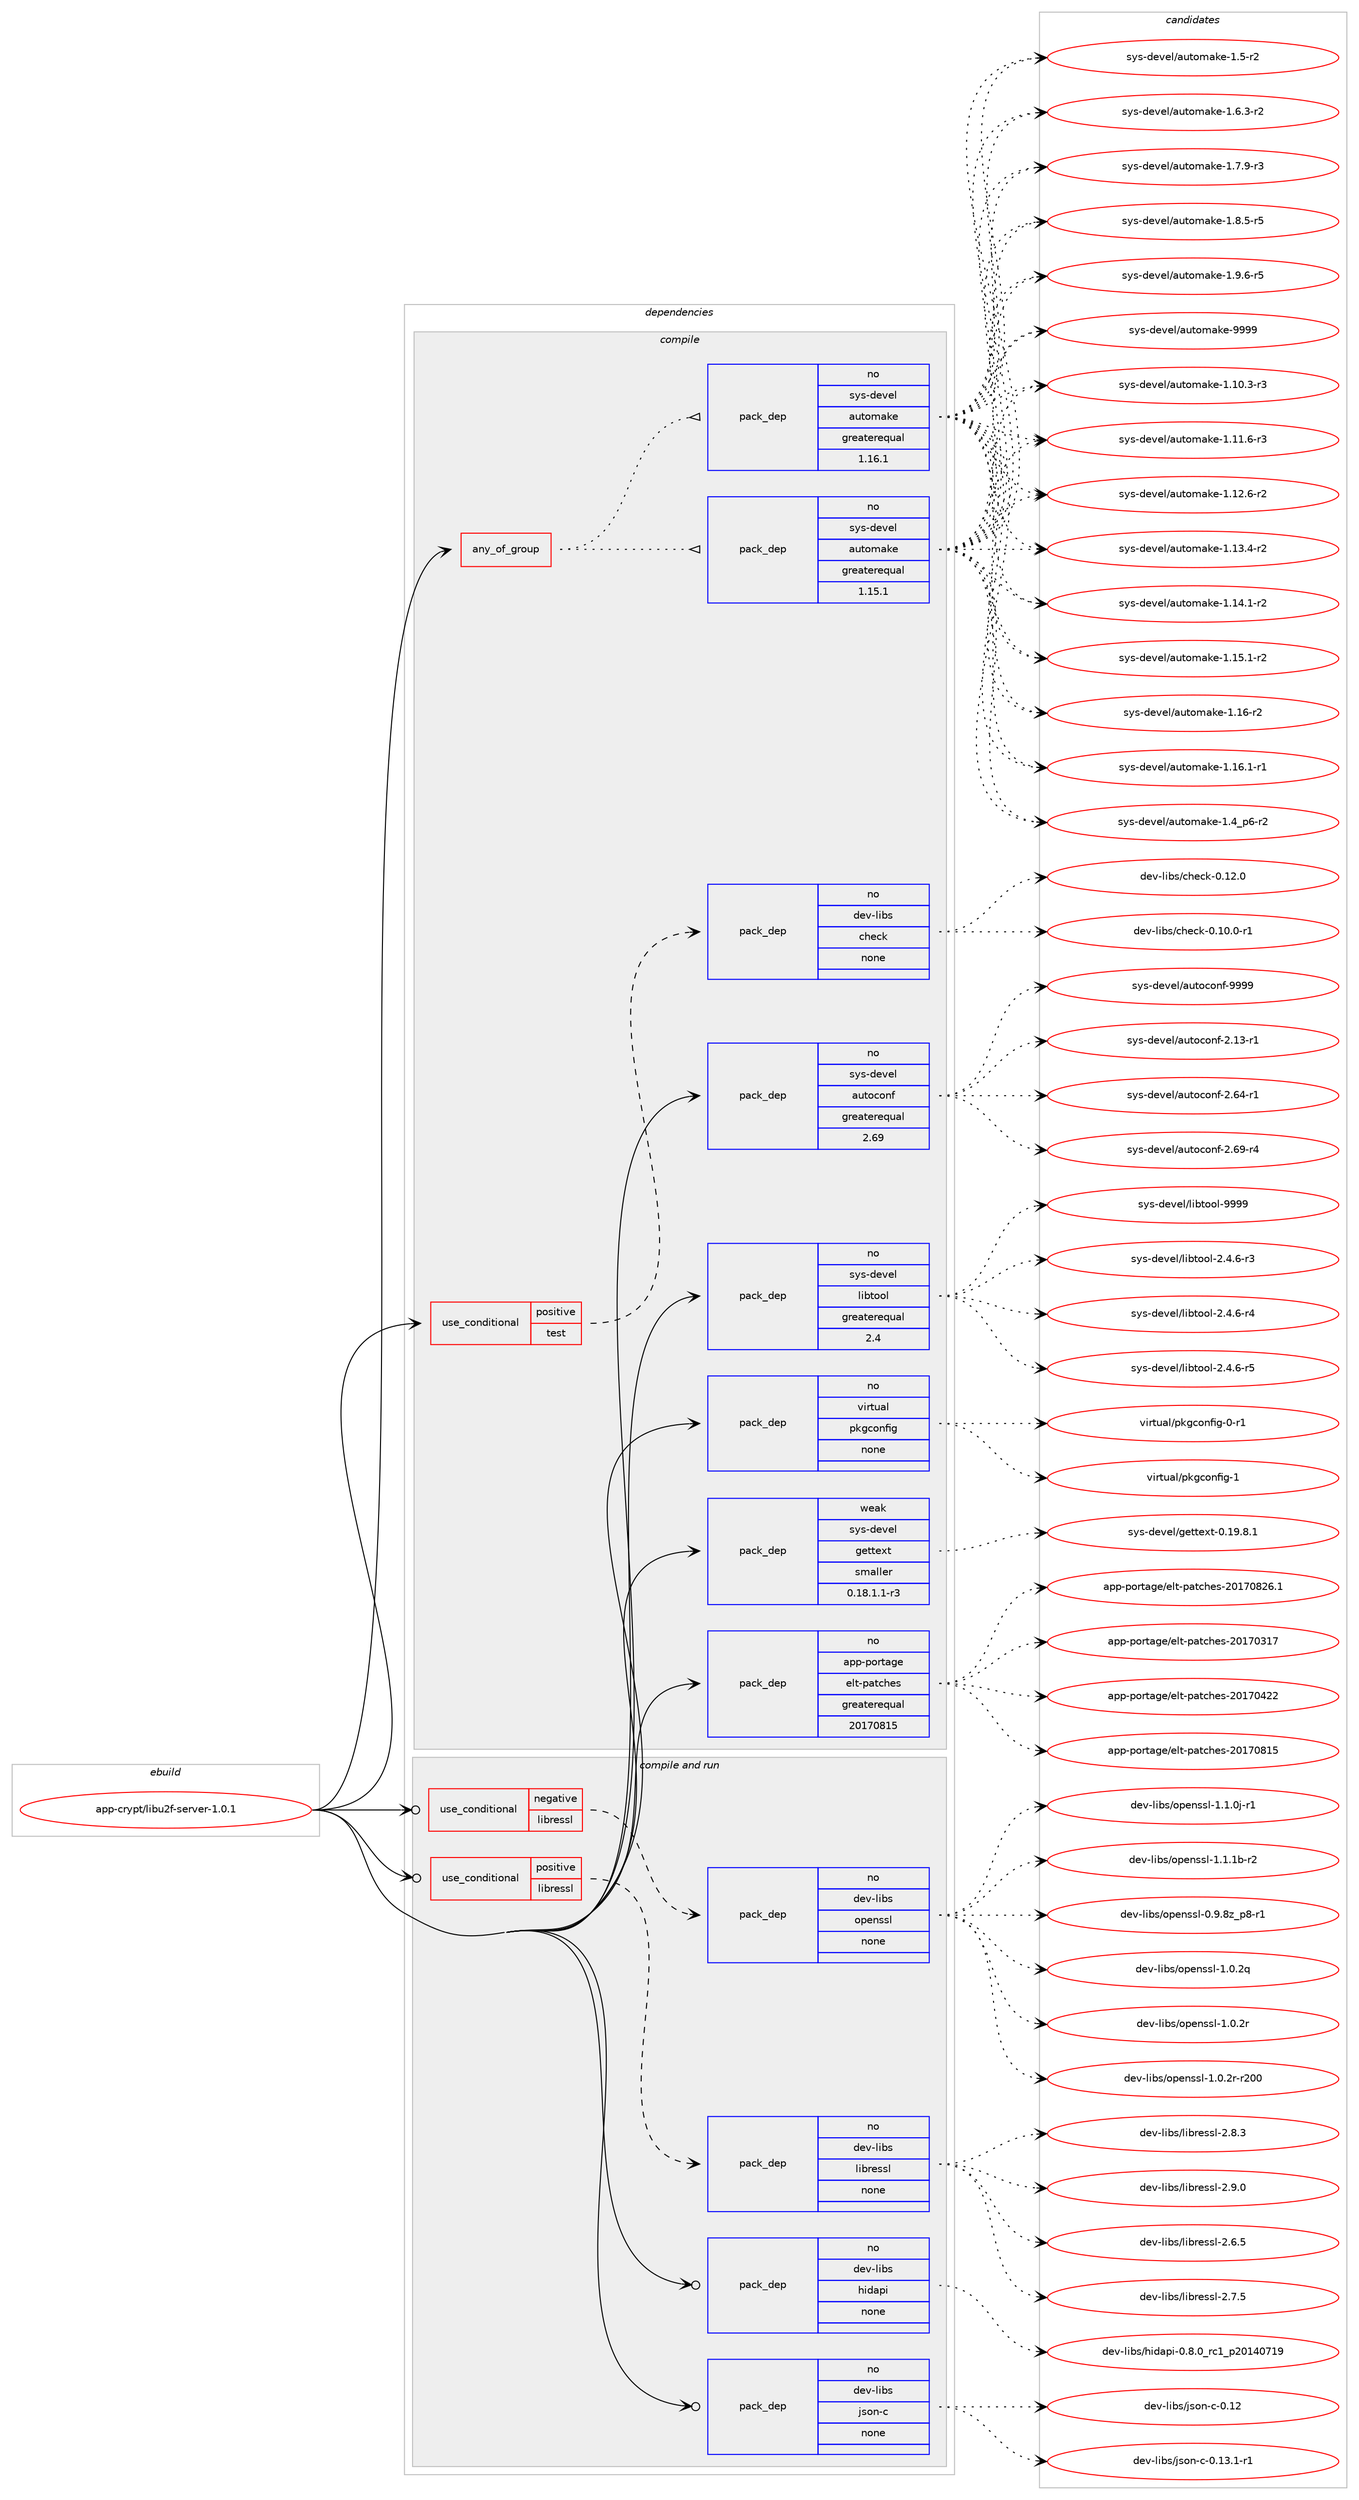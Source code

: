 digraph prolog {

# *************
# Graph options
# *************

newrank=true;
concentrate=true;
compound=true;
graph [rankdir=LR,fontname=Helvetica,fontsize=10,ranksep=1.5];#, ranksep=2.5, nodesep=0.2];
edge  [arrowhead=vee];
node  [fontname=Helvetica,fontsize=10];

# **********
# The ebuild
# **********

subgraph cluster_leftcol {
color=gray;
rank=same;
label=<<i>ebuild</i>>;
id [label="app-crypt/libu2f-server-1.0.1", color=red, width=4, href="../app-crypt/libu2f-server-1.0.1.svg"];
}

# ****************
# The dependencies
# ****************

subgraph cluster_midcol {
color=gray;
label=<<i>dependencies</i>>;
subgraph cluster_compile {
fillcolor="#eeeeee";
style=filled;
label=<<i>compile</i>>;
subgraph any19302 {
dependency1276183 [label=<<TABLE BORDER="0" CELLBORDER="1" CELLSPACING="0" CELLPADDING="4"><TR><TD CELLPADDING="10">any_of_group</TD></TR></TABLE>>, shape=none, color=red];subgraph pack908559 {
dependency1276184 [label=<<TABLE BORDER="0" CELLBORDER="1" CELLSPACING="0" CELLPADDING="4" WIDTH="220"><TR><TD ROWSPAN="6" CELLPADDING="30">pack_dep</TD></TR><TR><TD WIDTH="110">no</TD></TR><TR><TD>sys-devel</TD></TR><TR><TD>automake</TD></TR><TR><TD>greaterequal</TD></TR><TR><TD>1.16.1</TD></TR></TABLE>>, shape=none, color=blue];
}
dependency1276183:e -> dependency1276184:w [weight=20,style="dotted",arrowhead="oinv"];
subgraph pack908560 {
dependency1276185 [label=<<TABLE BORDER="0" CELLBORDER="1" CELLSPACING="0" CELLPADDING="4" WIDTH="220"><TR><TD ROWSPAN="6" CELLPADDING="30">pack_dep</TD></TR><TR><TD WIDTH="110">no</TD></TR><TR><TD>sys-devel</TD></TR><TR><TD>automake</TD></TR><TR><TD>greaterequal</TD></TR><TR><TD>1.15.1</TD></TR></TABLE>>, shape=none, color=blue];
}
dependency1276183:e -> dependency1276185:w [weight=20,style="dotted",arrowhead="oinv"];
}
id:e -> dependency1276183:w [weight=20,style="solid",arrowhead="vee"];
subgraph cond347795 {
dependency1276186 [label=<<TABLE BORDER="0" CELLBORDER="1" CELLSPACING="0" CELLPADDING="4"><TR><TD ROWSPAN="3" CELLPADDING="10">use_conditional</TD></TR><TR><TD>positive</TD></TR><TR><TD>test</TD></TR></TABLE>>, shape=none, color=red];
subgraph pack908561 {
dependency1276187 [label=<<TABLE BORDER="0" CELLBORDER="1" CELLSPACING="0" CELLPADDING="4" WIDTH="220"><TR><TD ROWSPAN="6" CELLPADDING="30">pack_dep</TD></TR><TR><TD WIDTH="110">no</TD></TR><TR><TD>dev-libs</TD></TR><TR><TD>check</TD></TR><TR><TD>none</TD></TR><TR><TD></TD></TR></TABLE>>, shape=none, color=blue];
}
dependency1276186:e -> dependency1276187:w [weight=20,style="dashed",arrowhead="vee"];
}
id:e -> dependency1276186:w [weight=20,style="solid",arrowhead="vee"];
subgraph pack908562 {
dependency1276188 [label=<<TABLE BORDER="0" CELLBORDER="1" CELLSPACING="0" CELLPADDING="4" WIDTH="220"><TR><TD ROWSPAN="6" CELLPADDING="30">pack_dep</TD></TR><TR><TD WIDTH="110">no</TD></TR><TR><TD>app-portage</TD></TR><TR><TD>elt-patches</TD></TR><TR><TD>greaterequal</TD></TR><TR><TD>20170815</TD></TR></TABLE>>, shape=none, color=blue];
}
id:e -> dependency1276188:w [weight=20,style="solid",arrowhead="vee"];
subgraph pack908563 {
dependency1276189 [label=<<TABLE BORDER="0" CELLBORDER="1" CELLSPACING="0" CELLPADDING="4" WIDTH="220"><TR><TD ROWSPAN="6" CELLPADDING="30">pack_dep</TD></TR><TR><TD WIDTH="110">no</TD></TR><TR><TD>sys-devel</TD></TR><TR><TD>autoconf</TD></TR><TR><TD>greaterequal</TD></TR><TR><TD>2.69</TD></TR></TABLE>>, shape=none, color=blue];
}
id:e -> dependency1276189:w [weight=20,style="solid",arrowhead="vee"];
subgraph pack908564 {
dependency1276190 [label=<<TABLE BORDER="0" CELLBORDER="1" CELLSPACING="0" CELLPADDING="4" WIDTH="220"><TR><TD ROWSPAN="6" CELLPADDING="30">pack_dep</TD></TR><TR><TD WIDTH="110">no</TD></TR><TR><TD>sys-devel</TD></TR><TR><TD>libtool</TD></TR><TR><TD>greaterequal</TD></TR><TR><TD>2.4</TD></TR></TABLE>>, shape=none, color=blue];
}
id:e -> dependency1276190:w [weight=20,style="solid",arrowhead="vee"];
subgraph pack908565 {
dependency1276191 [label=<<TABLE BORDER="0" CELLBORDER="1" CELLSPACING="0" CELLPADDING="4" WIDTH="220"><TR><TD ROWSPAN="6" CELLPADDING="30">pack_dep</TD></TR><TR><TD WIDTH="110">no</TD></TR><TR><TD>virtual</TD></TR><TR><TD>pkgconfig</TD></TR><TR><TD>none</TD></TR><TR><TD></TD></TR></TABLE>>, shape=none, color=blue];
}
id:e -> dependency1276191:w [weight=20,style="solid",arrowhead="vee"];
subgraph pack908566 {
dependency1276192 [label=<<TABLE BORDER="0" CELLBORDER="1" CELLSPACING="0" CELLPADDING="4" WIDTH="220"><TR><TD ROWSPAN="6" CELLPADDING="30">pack_dep</TD></TR><TR><TD WIDTH="110">weak</TD></TR><TR><TD>sys-devel</TD></TR><TR><TD>gettext</TD></TR><TR><TD>smaller</TD></TR><TR><TD>0.18.1.1-r3</TD></TR></TABLE>>, shape=none, color=blue];
}
id:e -> dependency1276192:w [weight=20,style="solid",arrowhead="vee"];
}
subgraph cluster_compileandrun {
fillcolor="#eeeeee";
style=filled;
label=<<i>compile and run</i>>;
subgraph cond347796 {
dependency1276193 [label=<<TABLE BORDER="0" CELLBORDER="1" CELLSPACING="0" CELLPADDING="4"><TR><TD ROWSPAN="3" CELLPADDING="10">use_conditional</TD></TR><TR><TD>negative</TD></TR><TR><TD>libressl</TD></TR></TABLE>>, shape=none, color=red];
subgraph pack908567 {
dependency1276194 [label=<<TABLE BORDER="0" CELLBORDER="1" CELLSPACING="0" CELLPADDING="4" WIDTH="220"><TR><TD ROWSPAN="6" CELLPADDING="30">pack_dep</TD></TR><TR><TD WIDTH="110">no</TD></TR><TR><TD>dev-libs</TD></TR><TR><TD>openssl</TD></TR><TR><TD>none</TD></TR><TR><TD></TD></TR></TABLE>>, shape=none, color=blue];
}
dependency1276193:e -> dependency1276194:w [weight=20,style="dashed",arrowhead="vee"];
}
id:e -> dependency1276193:w [weight=20,style="solid",arrowhead="odotvee"];
subgraph cond347797 {
dependency1276195 [label=<<TABLE BORDER="0" CELLBORDER="1" CELLSPACING="0" CELLPADDING="4"><TR><TD ROWSPAN="3" CELLPADDING="10">use_conditional</TD></TR><TR><TD>positive</TD></TR><TR><TD>libressl</TD></TR></TABLE>>, shape=none, color=red];
subgraph pack908568 {
dependency1276196 [label=<<TABLE BORDER="0" CELLBORDER="1" CELLSPACING="0" CELLPADDING="4" WIDTH="220"><TR><TD ROWSPAN="6" CELLPADDING="30">pack_dep</TD></TR><TR><TD WIDTH="110">no</TD></TR><TR><TD>dev-libs</TD></TR><TR><TD>libressl</TD></TR><TR><TD>none</TD></TR><TR><TD></TD></TR></TABLE>>, shape=none, color=blue];
}
dependency1276195:e -> dependency1276196:w [weight=20,style="dashed",arrowhead="vee"];
}
id:e -> dependency1276195:w [weight=20,style="solid",arrowhead="odotvee"];
subgraph pack908569 {
dependency1276197 [label=<<TABLE BORDER="0" CELLBORDER="1" CELLSPACING="0" CELLPADDING="4" WIDTH="220"><TR><TD ROWSPAN="6" CELLPADDING="30">pack_dep</TD></TR><TR><TD WIDTH="110">no</TD></TR><TR><TD>dev-libs</TD></TR><TR><TD>hidapi</TD></TR><TR><TD>none</TD></TR><TR><TD></TD></TR></TABLE>>, shape=none, color=blue];
}
id:e -> dependency1276197:w [weight=20,style="solid",arrowhead="odotvee"];
subgraph pack908570 {
dependency1276198 [label=<<TABLE BORDER="0" CELLBORDER="1" CELLSPACING="0" CELLPADDING="4" WIDTH="220"><TR><TD ROWSPAN="6" CELLPADDING="30">pack_dep</TD></TR><TR><TD WIDTH="110">no</TD></TR><TR><TD>dev-libs</TD></TR><TR><TD>json-c</TD></TR><TR><TD>none</TD></TR><TR><TD></TD></TR></TABLE>>, shape=none, color=blue];
}
id:e -> dependency1276198:w [weight=20,style="solid",arrowhead="odotvee"];
}
subgraph cluster_run {
fillcolor="#eeeeee";
style=filled;
label=<<i>run</i>>;
}
}

# **************
# The candidates
# **************

subgraph cluster_choices {
rank=same;
color=gray;
label=<<i>candidates</i>>;

subgraph choice908559 {
color=black;
nodesep=1;
choice11512111545100101118101108479711711611110997107101454946494846514511451 [label="sys-devel/automake-1.10.3-r3", color=red, width=4,href="../sys-devel/automake-1.10.3-r3.svg"];
choice11512111545100101118101108479711711611110997107101454946494946544511451 [label="sys-devel/automake-1.11.6-r3", color=red, width=4,href="../sys-devel/automake-1.11.6-r3.svg"];
choice11512111545100101118101108479711711611110997107101454946495046544511450 [label="sys-devel/automake-1.12.6-r2", color=red, width=4,href="../sys-devel/automake-1.12.6-r2.svg"];
choice11512111545100101118101108479711711611110997107101454946495146524511450 [label="sys-devel/automake-1.13.4-r2", color=red, width=4,href="../sys-devel/automake-1.13.4-r2.svg"];
choice11512111545100101118101108479711711611110997107101454946495246494511450 [label="sys-devel/automake-1.14.1-r2", color=red, width=4,href="../sys-devel/automake-1.14.1-r2.svg"];
choice11512111545100101118101108479711711611110997107101454946495346494511450 [label="sys-devel/automake-1.15.1-r2", color=red, width=4,href="../sys-devel/automake-1.15.1-r2.svg"];
choice1151211154510010111810110847971171161111099710710145494649544511450 [label="sys-devel/automake-1.16-r2", color=red, width=4,href="../sys-devel/automake-1.16-r2.svg"];
choice11512111545100101118101108479711711611110997107101454946495446494511449 [label="sys-devel/automake-1.16.1-r1", color=red, width=4,href="../sys-devel/automake-1.16.1-r1.svg"];
choice115121115451001011181011084797117116111109971071014549465295112544511450 [label="sys-devel/automake-1.4_p6-r2", color=red, width=4,href="../sys-devel/automake-1.4_p6-r2.svg"];
choice11512111545100101118101108479711711611110997107101454946534511450 [label="sys-devel/automake-1.5-r2", color=red, width=4,href="../sys-devel/automake-1.5-r2.svg"];
choice115121115451001011181011084797117116111109971071014549465446514511450 [label="sys-devel/automake-1.6.3-r2", color=red, width=4,href="../sys-devel/automake-1.6.3-r2.svg"];
choice115121115451001011181011084797117116111109971071014549465546574511451 [label="sys-devel/automake-1.7.9-r3", color=red, width=4,href="../sys-devel/automake-1.7.9-r3.svg"];
choice115121115451001011181011084797117116111109971071014549465646534511453 [label="sys-devel/automake-1.8.5-r5", color=red, width=4,href="../sys-devel/automake-1.8.5-r5.svg"];
choice115121115451001011181011084797117116111109971071014549465746544511453 [label="sys-devel/automake-1.9.6-r5", color=red, width=4,href="../sys-devel/automake-1.9.6-r5.svg"];
choice115121115451001011181011084797117116111109971071014557575757 [label="sys-devel/automake-9999", color=red, width=4,href="../sys-devel/automake-9999.svg"];
dependency1276184:e -> choice11512111545100101118101108479711711611110997107101454946494846514511451:w [style=dotted,weight="100"];
dependency1276184:e -> choice11512111545100101118101108479711711611110997107101454946494946544511451:w [style=dotted,weight="100"];
dependency1276184:e -> choice11512111545100101118101108479711711611110997107101454946495046544511450:w [style=dotted,weight="100"];
dependency1276184:e -> choice11512111545100101118101108479711711611110997107101454946495146524511450:w [style=dotted,weight="100"];
dependency1276184:e -> choice11512111545100101118101108479711711611110997107101454946495246494511450:w [style=dotted,weight="100"];
dependency1276184:e -> choice11512111545100101118101108479711711611110997107101454946495346494511450:w [style=dotted,weight="100"];
dependency1276184:e -> choice1151211154510010111810110847971171161111099710710145494649544511450:w [style=dotted,weight="100"];
dependency1276184:e -> choice11512111545100101118101108479711711611110997107101454946495446494511449:w [style=dotted,weight="100"];
dependency1276184:e -> choice115121115451001011181011084797117116111109971071014549465295112544511450:w [style=dotted,weight="100"];
dependency1276184:e -> choice11512111545100101118101108479711711611110997107101454946534511450:w [style=dotted,weight="100"];
dependency1276184:e -> choice115121115451001011181011084797117116111109971071014549465446514511450:w [style=dotted,weight="100"];
dependency1276184:e -> choice115121115451001011181011084797117116111109971071014549465546574511451:w [style=dotted,weight="100"];
dependency1276184:e -> choice115121115451001011181011084797117116111109971071014549465646534511453:w [style=dotted,weight="100"];
dependency1276184:e -> choice115121115451001011181011084797117116111109971071014549465746544511453:w [style=dotted,weight="100"];
dependency1276184:e -> choice115121115451001011181011084797117116111109971071014557575757:w [style=dotted,weight="100"];
}
subgraph choice908560 {
color=black;
nodesep=1;
choice11512111545100101118101108479711711611110997107101454946494846514511451 [label="sys-devel/automake-1.10.3-r3", color=red, width=4,href="../sys-devel/automake-1.10.3-r3.svg"];
choice11512111545100101118101108479711711611110997107101454946494946544511451 [label="sys-devel/automake-1.11.6-r3", color=red, width=4,href="../sys-devel/automake-1.11.6-r3.svg"];
choice11512111545100101118101108479711711611110997107101454946495046544511450 [label="sys-devel/automake-1.12.6-r2", color=red, width=4,href="../sys-devel/automake-1.12.6-r2.svg"];
choice11512111545100101118101108479711711611110997107101454946495146524511450 [label="sys-devel/automake-1.13.4-r2", color=red, width=4,href="../sys-devel/automake-1.13.4-r2.svg"];
choice11512111545100101118101108479711711611110997107101454946495246494511450 [label="sys-devel/automake-1.14.1-r2", color=red, width=4,href="../sys-devel/automake-1.14.1-r2.svg"];
choice11512111545100101118101108479711711611110997107101454946495346494511450 [label="sys-devel/automake-1.15.1-r2", color=red, width=4,href="../sys-devel/automake-1.15.1-r2.svg"];
choice1151211154510010111810110847971171161111099710710145494649544511450 [label="sys-devel/automake-1.16-r2", color=red, width=4,href="../sys-devel/automake-1.16-r2.svg"];
choice11512111545100101118101108479711711611110997107101454946495446494511449 [label="sys-devel/automake-1.16.1-r1", color=red, width=4,href="../sys-devel/automake-1.16.1-r1.svg"];
choice115121115451001011181011084797117116111109971071014549465295112544511450 [label="sys-devel/automake-1.4_p6-r2", color=red, width=4,href="../sys-devel/automake-1.4_p6-r2.svg"];
choice11512111545100101118101108479711711611110997107101454946534511450 [label="sys-devel/automake-1.5-r2", color=red, width=4,href="../sys-devel/automake-1.5-r2.svg"];
choice115121115451001011181011084797117116111109971071014549465446514511450 [label="sys-devel/automake-1.6.3-r2", color=red, width=4,href="../sys-devel/automake-1.6.3-r2.svg"];
choice115121115451001011181011084797117116111109971071014549465546574511451 [label="sys-devel/automake-1.7.9-r3", color=red, width=4,href="../sys-devel/automake-1.7.9-r3.svg"];
choice115121115451001011181011084797117116111109971071014549465646534511453 [label="sys-devel/automake-1.8.5-r5", color=red, width=4,href="../sys-devel/automake-1.8.5-r5.svg"];
choice115121115451001011181011084797117116111109971071014549465746544511453 [label="sys-devel/automake-1.9.6-r5", color=red, width=4,href="../sys-devel/automake-1.9.6-r5.svg"];
choice115121115451001011181011084797117116111109971071014557575757 [label="sys-devel/automake-9999", color=red, width=4,href="../sys-devel/automake-9999.svg"];
dependency1276185:e -> choice11512111545100101118101108479711711611110997107101454946494846514511451:w [style=dotted,weight="100"];
dependency1276185:e -> choice11512111545100101118101108479711711611110997107101454946494946544511451:w [style=dotted,weight="100"];
dependency1276185:e -> choice11512111545100101118101108479711711611110997107101454946495046544511450:w [style=dotted,weight="100"];
dependency1276185:e -> choice11512111545100101118101108479711711611110997107101454946495146524511450:w [style=dotted,weight="100"];
dependency1276185:e -> choice11512111545100101118101108479711711611110997107101454946495246494511450:w [style=dotted,weight="100"];
dependency1276185:e -> choice11512111545100101118101108479711711611110997107101454946495346494511450:w [style=dotted,weight="100"];
dependency1276185:e -> choice1151211154510010111810110847971171161111099710710145494649544511450:w [style=dotted,weight="100"];
dependency1276185:e -> choice11512111545100101118101108479711711611110997107101454946495446494511449:w [style=dotted,weight="100"];
dependency1276185:e -> choice115121115451001011181011084797117116111109971071014549465295112544511450:w [style=dotted,weight="100"];
dependency1276185:e -> choice11512111545100101118101108479711711611110997107101454946534511450:w [style=dotted,weight="100"];
dependency1276185:e -> choice115121115451001011181011084797117116111109971071014549465446514511450:w [style=dotted,weight="100"];
dependency1276185:e -> choice115121115451001011181011084797117116111109971071014549465546574511451:w [style=dotted,weight="100"];
dependency1276185:e -> choice115121115451001011181011084797117116111109971071014549465646534511453:w [style=dotted,weight="100"];
dependency1276185:e -> choice115121115451001011181011084797117116111109971071014549465746544511453:w [style=dotted,weight="100"];
dependency1276185:e -> choice115121115451001011181011084797117116111109971071014557575757:w [style=dotted,weight="100"];
}
subgraph choice908561 {
color=black;
nodesep=1;
choice1001011184510810598115479910410199107454846494846484511449 [label="dev-libs/check-0.10.0-r1", color=red, width=4,href="../dev-libs/check-0.10.0-r1.svg"];
choice100101118451081059811547991041019910745484649504648 [label="dev-libs/check-0.12.0", color=red, width=4,href="../dev-libs/check-0.12.0.svg"];
dependency1276187:e -> choice1001011184510810598115479910410199107454846494846484511449:w [style=dotted,weight="100"];
dependency1276187:e -> choice100101118451081059811547991041019910745484649504648:w [style=dotted,weight="100"];
}
subgraph choice908562 {
color=black;
nodesep=1;
choice97112112451121111141169710310147101108116451129711699104101115455048495548514955 [label="app-portage/elt-patches-20170317", color=red, width=4,href="../app-portage/elt-patches-20170317.svg"];
choice97112112451121111141169710310147101108116451129711699104101115455048495548525050 [label="app-portage/elt-patches-20170422", color=red, width=4,href="../app-portage/elt-patches-20170422.svg"];
choice97112112451121111141169710310147101108116451129711699104101115455048495548564953 [label="app-portage/elt-patches-20170815", color=red, width=4,href="../app-portage/elt-patches-20170815.svg"];
choice971121124511211111411697103101471011081164511297116991041011154550484955485650544649 [label="app-portage/elt-patches-20170826.1", color=red, width=4,href="../app-portage/elt-patches-20170826.1.svg"];
dependency1276188:e -> choice97112112451121111141169710310147101108116451129711699104101115455048495548514955:w [style=dotted,weight="100"];
dependency1276188:e -> choice97112112451121111141169710310147101108116451129711699104101115455048495548525050:w [style=dotted,weight="100"];
dependency1276188:e -> choice97112112451121111141169710310147101108116451129711699104101115455048495548564953:w [style=dotted,weight="100"];
dependency1276188:e -> choice971121124511211111411697103101471011081164511297116991041011154550484955485650544649:w [style=dotted,weight="100"];
}
subgraph choice908563 {
color=black;
nodesep=1;
choice1151211154510010111810110847971171161119911111010245504649514511449 [label="sys-devel/autoconf-2.13-r1", color=red, width=4,href="../sys-devel/autoconf-2.13-r1.svg"];
choice1151211154510010111810110847971171161119911111010245504654524511449 [label="sys-devel/autoconf-2.64-r1", color=red, width=4,href="../sys-devel/autoconf-2.64-r1.svg"];
choice1151211154510010111810110847971171161119911111010245504654574511452 [label="sys-devel/autoconf-2.69-r4", color=red, width=4,href="../sys-devel/autoconf-2.69-r4.svg"];
choice115121115451001011181011084797117116111991111101024557575757 [label="sys-devel/autoconf-9999", color=red, width=4,href="../sys-devel/autoconf-9999.svg"];
dependency1276189:e -> choice1151211154510010111810110847971171161119911111010245504649514511449:w [style=dotted,weight="100"];
dependency1276189:e -> choice1151211154510010111810110847971171161119911111010245504654524511449:w [style=dotted,weight="100"];
dependency1276189:e -> choice1151211154510010111810110847971171161119911111010245504654574511452:w [style=dotted,weight="100"];
dependency1276189:e -> choice115121115451001011181011084797117116111991111101024557575757:w [style=dotted,weight="100"];
}
subgraph choice908564 {
color=black;
nodesep=1;
choice1151211154510010111810110847108105981161111111084550465246544511451 [label="sys-devel/libtool-2.4.6-r3", color=red, width=4,href="../sys-devel/libtool-2.4.6-r3.svg"];
choice1151211154510010111810110847108105981161111111084550465246544511452 [label="sys-devel/libtool-2.4.6-r4", color=red, width=4,href="../sys-devel/libtool-2.4.6-r4.svg"];
choice1151211154510010111810110847108105981161111111084550465246544511453 [label="sys-devel/libtool-2.4.6-r5", color=red, width=4,href="../sys-devel/libtool-2.4.6-r5.svg"];
choice1151211154510010111810110847108105981161111111084557575757 [label="sys-devel/libtool-9999", color=red, width=4,href="../sys-devel/libtool-9999.svg"];
dependency1276190:e -> choice1151211154510010111810110847108105981161111111084550465246544511451:w [style=dotted,weight="100"];
dependency1276190:e -> choice1151211154510010111810110847108105981161111111084550465246544511452:w [style=dotted,weight="100"];
dependency1276190:e -> choice1151211154510010111810110847108105981161111111084550465246544511453:w [style=dotted,weight="100"];
dependency1276190:e -> choice1151211154510010111810110847108105981161111111084557575757:w [style=dotted,weight="100"];
}
subgraph choice908565 {
color=black;
nodesep=1;
choice11810511411611797108471121071039911111010210510345484511449 [label="virtual/pkgconfig-0-r1", color=red, width=4,href="../virtual/pkgconfig-0-r1.svg"];
choice1181051141161179710847112107103991111101021051034549 [label="virtual/pkgconfig-1", color=red, width=4,href="../virtual/pkgconfig-1.svg"];
dependency1276191:e -> choice11810511411611797108471121071039911111010210510345484511449:w [style=dotted,weight="100"];
dependency1276191:e -> choice1181051141161179710847112107103991111101021051034549:w [style=dotted,weight="100"];
}
subgraph choice908566 {
color=black;
nodesep=1;
choice1151211154510010111810110847103101116116101120116454846495746564649 [label="sys-devel/gettext-0.19.8.1", color=red, width=4,href="../sys-devel/gettext-0.19.8.1.svg"];
dependency1276192:e -> choice1151211154510010111810110847103101116116101120116454846495746564649:w [style=dotted,weight="100"];
}
subgraph choice908567 {
color=black;
nodesep=1;
choice10010111845108105981154711111210111011511510845484657465612295112564511449 [label="dev-libs/openssl-0.9.8z_p8-r1", color=red, width=4,href="../dev-libs/openssl-0.9.8z_p8-r1.svg"];
choice100101118451081059811547111112101110115115108454946484650113 [label="dev-libs/openssl-1.0.2q", color=red, width=4,href="../dev-libs/openssl-1.0.2q.svg"];
choice100101118451081059811547111112101110115115108454946484650114 [label="dev-libs/openssl-1.0.2r", color=red, width=4,href="../dev-libs/openssl-1.0.2r.svg"];
choice10010111845108105981154711111210111011511510845494648465011445114504848 [label="dev-libs/openssl-1.0.2r-r200", color=red, width=4,href="../dev-libs/openssl-1.0.2r-r200.svg"];
choice1001011184510810598115471111121011101151151084549464946481064511449 [label="dev-libs/openssl-1.1.0j-r1", color=red, width=4,href="../dev-libs/openssl-1.1.0j-r1.svg"];
choice100101118451081059811547111112101110115115108454946494649984511450 [label="dev-libs/openssl-1.1.1b-r2", color=red, width=4,href="../dev-libs/openssl-1.1.1b-r2.svg"];
dependency1276194:e -> choice10010111845108105981154711111210111011511510845484657465612295112564511449:w [style=dotted,weight="100"];
dependency1276194:e -> choice100101118451081059811547111112101110115115108454946484650113:w [style=dotted,weight="100"];
dependency1276194:e -> choice100101118451081059811547111112101110115115108454946484650114:w [style=dotted,weight="100"];
dependency1276194:e -> choice10010111845108105981154711111210111011511510845494648465011445114504848:w [style=dotted,weight="100"];
dependency1276194:e -> choice1001011184510810598115471111121011101151151084549464946481064511449:w [style=dotted,weight="100"];
dependency1276194:e -> choice100101118451081059811547111112101110115115108454946494649984511450:w [style=dotted,weight="100"];
}
subgraph choice908568 {
color=black;
nodesep=1;
choice10010111845108105981154710810598114101115115108455046544653 [label="dev-libs/libressl-2.6.5", color=red, width=4,href="../dev-libs/libressl-2.6.5.svg"];
choice10010111845108105981154710810598114101115115108455046554653 [label="dev-libs/libressl-2.7.5", color=red, width=4,href="../dev-libs/libressl-2.7.5.svg"];
choice10010111845108105981154710810598114101115115108455046564651 [label="dev-libs/libressl-2.8.3", color=red, width=4,href="../dev-libs/libressl-2.8.3.svg"];
choice10010111845108105981154710810598114101115115108455046574648 [label="dev-libs/libressl-2.9.0", color=red, width=4,href="../dev-libs/libressl-2.9.0.svg"];
dependency1276196:e -> choice10010111845108105981154710810598114101115115108455046544653:w [style=dotted,weight="100"];
dependency1276196:e -> choice10010111845108105981154710810598114101115115108455046554653:w [style=dotted,weight="100"];
dependency1276196:e -> choice10010111845108105981154710810598114101115115108455046564651:w [style=dotted,weight="100"];
dependency1276196:e -> choice10010111845108105981154710810598114101115115108455046574648:w [style=dotted,weight="100"];
}
subgraph choice908569 {
color=black;
nodesep=1;
choice10010111845108105981154710410510097112105454846564648951149949951125048495248554957 [label="dev-libs/hidapi-0.8.0_rc1_p20140719", color=red, width=4,href="../dev-libs/hidapi-0.8.0_rc1_p20140719.svg"];
dependency1276197:e -> choice10010111845108105981154710410510097112105454846564648951149949951125048495248554957:w [style=dotted,weight="100"];
}
subgraph choice908570 {
color=black;
nodesep=1;
choice10010111845108105981154710611511111045994548464950 [label="dev-libs/json-c-0.12", color=red, width=4,href="../dev-libs/json-c-0.12.svg"];
choice1001011184510810598115471061151111104599454846495146494511449 [label="dev-libs/json-c-0.13.1-r1", color=red, width=4,href="../dev-libs/json-c-0.13.1-r1.svg"];
dependency1276198:e -> choice10010111845108105981154710611511111045994548464950:w [style=dotted,weight="100"];
dependency1276198:e -> choice1001011184510810598115471061151111104599454846495146494511449:w [style=dotted,weight="100"];
}
}

}
